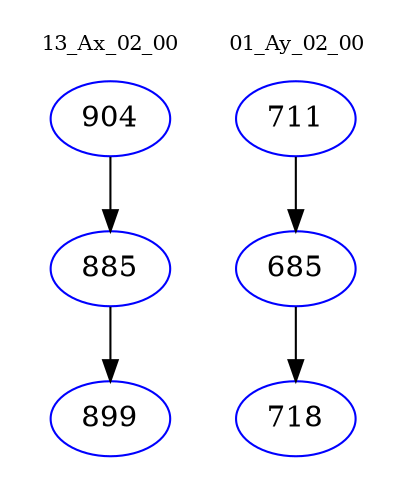 digraph{
subgraph cluster_0 {
color = white
label = "13_Ax_02_00";
fontsize=10;
T0_904 [label="904", color="blue"]
T0_904 -> T0_885 [color="black"]
T0_885 [label="885", color="blue"]
T0_885 -> T0_899 [color="black"]
T0_899 [label="899", color="blue"]
}
subgraph cluster_1 {
color = white
label = "01_Ay_02_00";
fontsize=10;
T1_711 [label="711", color="blue"]
T1_711 -> T1_685 [color="black"]
T1_685 [label="685", color="blue"]
T1_685 -> T1_718 [color="black"]
T1_718 [label="718", color="blue"]
}
}
